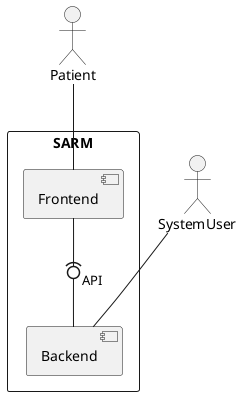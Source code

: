 @startuml ContextDiagram

actor Patient
actor SystemUser

rectangle "SARM" {
	component "Frontend" as FE
	component "Backend" as BE

	FE -(0- BE : API
}

Patient -- FE
SystemUser -- BE

@enduml